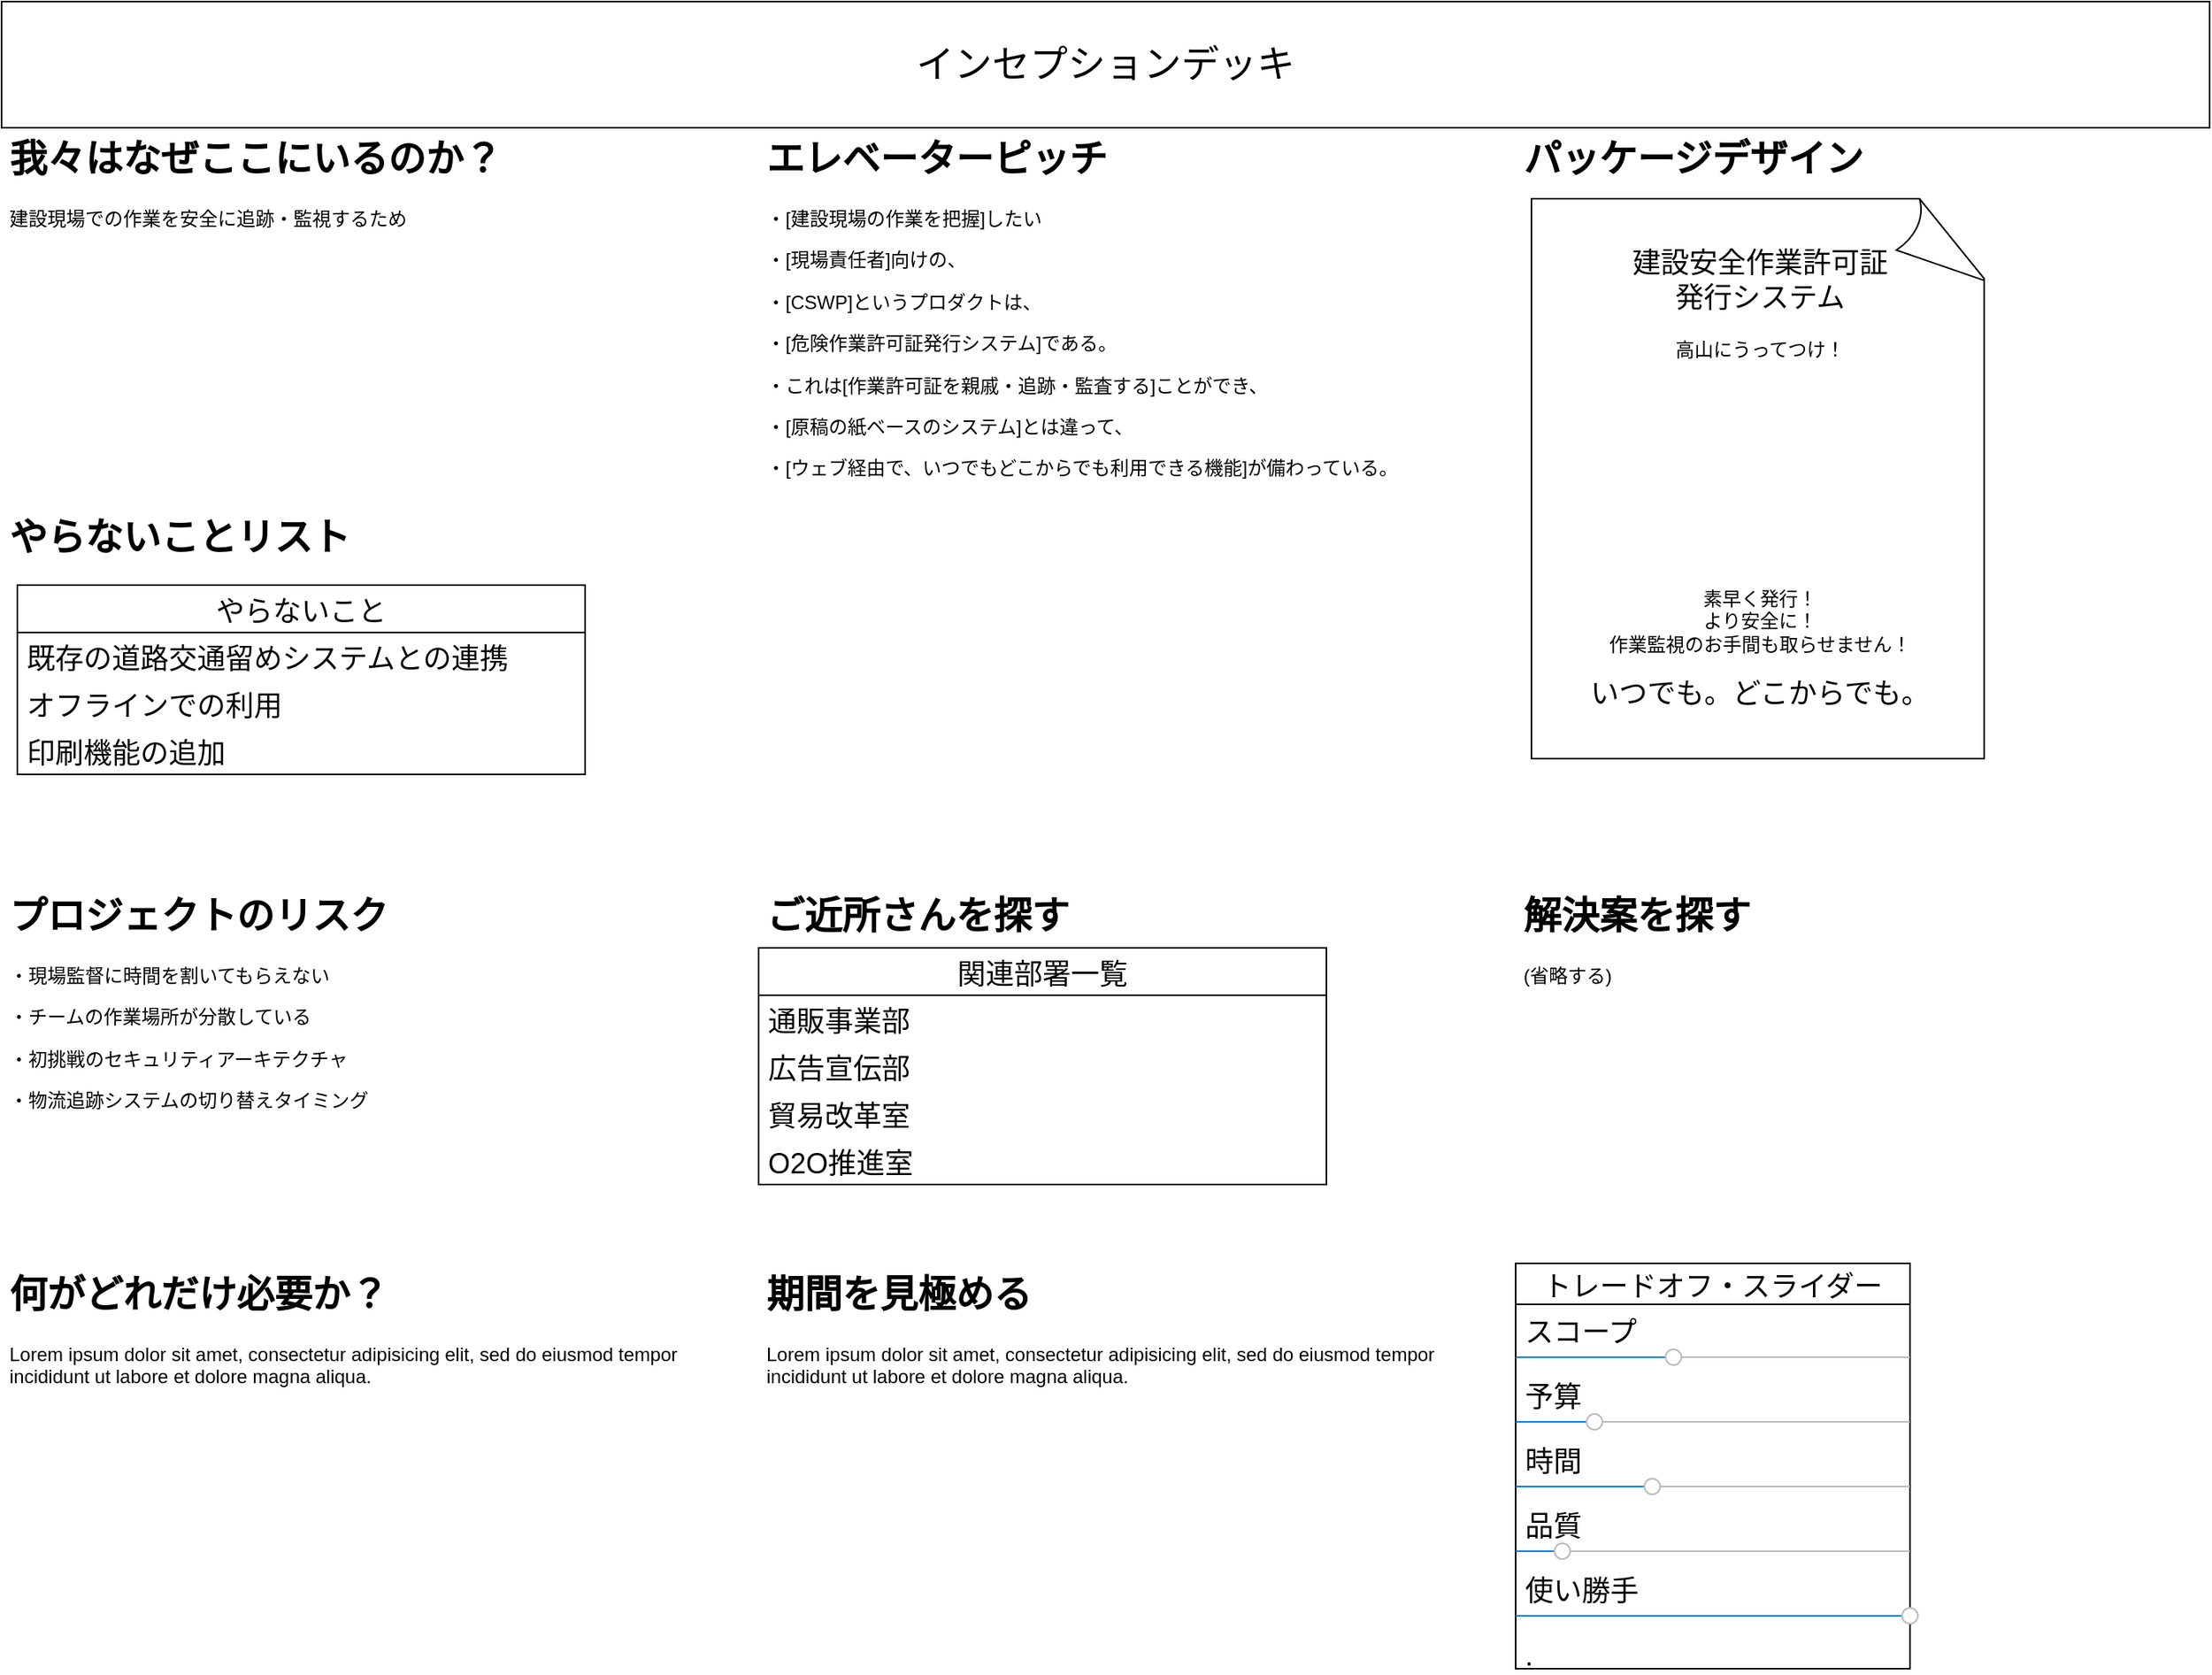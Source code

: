 <mxfile version="20.2.8" type="github">
  <diagram id="0yLo_oqusycYQGxysIEg" name="Page-1">
    <mxGraphModel dx="1977" dy="1035" grid="1" gridSize="10" guides="1" tooltips="1" connect="1" arrows="1" fold="1" page="1" pageScale="1" pageWidth="850" pageHeight="1100" math="0" shadow="0">
      <root>
        <mxCell id="0" />
        <mxCell id="1" parent="0" />
        <mxCell id="leWbqYneiwipQv3hau3y-4" value="&lt;h1&gt;エレベーターピッチ&lt;/h1&gt;&lt;p&gt;・[建設現場の作業を把握]したい&lt;/p&gt;&lt;p&gt;・[現場責任者]向けの、&lt;/p&gt;&lt;p&gt;・[CSWP]というプロダクトは、&lt;/p&gt;&lt;p&gt;・[危険作業許可証発行システム]である。&lt;/p&gt;&lt;p&gt;・これは[作業許可証を親戚・追跡・監査する]ことができ、&lt;/p&gt;&lt;p&gt;・[原稿の紙ベースのシステム]とは違って、&lt;/p&gt;&lt;p&gt;・[ウェブ経由で、いつでもどこからでも利用できる機能]が備わっている。&lt;/p&gt;" style="text;html=1;strokeColor=none;fillColor=none;spacing=5;spacingTop=-20;whiteSpace=wrap;overflow=hidden;rounded=0;" parent="1" vertex="1">
          <mxGeometry x="520" y="80" width="440" height="240" as="geometry" />
        </mxCell>
        <mxCell id="leWbqYneiwipQv3hau3y-6" value="&lt;h1&gt;やらないことリスト&lt;br&gt;&lt;/h1&gt;" style="text;html=1;strokeColor=none;fillColor=none;spacing=5;spacingTop=-20;whiteSpace=wrap;overflow=hidden;rounded=0;" parent="1" vertex="1">
          <mxGeometry x="40" y="320" width="440" height="200" as="geometry" />
        </mxCell>
        <mxCell id="leWbqYneiwipQv3hau3y-7" value="&lt;h1&gt;ご近所さんを探す&lt;/h1&gt;&lt;p&gt;&lt;span style=&quot;color: rgba(0, 0, 0, 0); font-family: monospace; font-size: 0px;&quot;&gt;%3CmxGraphModel%3E%3Croot%3E%3CmxCell%20id%3D%220%22%2F%3E%3CmxCell%20id%3D%221%22%20parent%3D%220%22%2F%3E%3CmxCell%20id%3D%222%22%20value%3D%22%E3%82%84%E3%82%89%E3%81%AA%E3%81%84%E3%81%93%E3%81%A8%22%20style%3D%22swimlane%3BfontStyle%3D0%3BchildLayout%3DstackLayout%3Bhorizontal%3D1%3BstartSize%3D30%3BhorizontalStack%3D0%3BresizeParent%3D1%3BresizeParentMax%3D0%3BresizeLast%3D0%3Bcollapsible%3D1%3BmarginBottom%3D0%3BfontSize%3D18%3B%22%20vertex%3D%221%22%20parent%3D%221%22%3E%3CmxGeometry%20x%3D%2250%22%20y%3D%22370%22%20width%3D%22360%22%20height%3D%22120%22%20as%3D%22geometry%22%2F%3E%3C%2FmxCell%3E%3CmxCell%20id%3D%223%22%20value%3D%22%E6%97%A2%E5%AD%98%E3%81%AE%E9%81%93%E8%B7%AF%E4%BA%A4%E9%80%9A%E7%95%99%E3%82%81%E3%82%B7%E3%82%B9%E3%83%86%E3%83%A0%E3%81%A8%E3%81%AE%E9%80%A3%E6%90%BA%22%20style%3D%22text%3BstrokeColor%3Dnone%3BfillColor%3Dnone%3Balign%3Dleft%3BverticalAlign%3Dmiddle%3BspacingLeft%3D4%3BspacingRight%3D4%3Boverflow%3Dhidden%3Bpoints%3D%5B%5B0%2C0.5%5D%2C%5B1%2C0.5%5D%5D%3BportConstraint%3Deastwest%3Brotatable%3D0%3BfontSize%3D18%3B%22%20vertex%3D%221%22%20parent%3D%222%22%3E%3CmxGeometry%20y%3D%2230%22%20width%3D%22360%22%20height%3D%2230%22%20as%3D%22geometry%22%2F%3E%3C%2FmxCell%3E%3CmxCell%20id%3D%224%22%20value%3D%22%E3%82%AA%E3%83%95%E3%83%A9%E3%82%A4%E3%83%B3%E3%81%A7%E3%81%AE%E5%88%A9%E7%94%A8%22%20style%3D%22text%3BstrokeColor%3Dnone%3BfillColor%3Dnone%3Balign%3Dleft%3BverticalAlign%3Dmiddle%3BspacingLeft%3D4%3BspacingRight%3D4%3Boverflow%3Dhidden%3Bpoints%3D%5B%5B0%2C0.5%5D%2C%5B1%2C0.5%5D%5D%3BportConstraint%3Deastwest%3Brotatable%3D0%3BfontSize%3D18%3B%22%20vertex%3D%221%22%20parent%3D%222%22%3E%3CmxGeometry%20y%3D%2260%22%20width%3D%22360%22%20height%3D%2230%22%20as%3D%22geometry%22%2F%3E%3C%2FmxCell%3E%3CmxCell%20id%3D%225%22%20value%3D%22%E5%8D%B0%E5%88%B7%E6%A9%9F%E8%83%BD%E3%81%AE%E8%BF%BD%E5%8A%A0%22%20style%3D%22text%3BstrokeColor%3Dnone%3BfillColor%3Dnone%3Balign%3Dleft%3BverticalAlign%3Dmiddle%3BspacingLeft%3D4%3BspacingRight%3D4%3Boverflow%3Dhidden%3Bpoints%3D%5B%5B0%2C0.5%5D%2C%5B1%2C0.5%5D%5D%3BportConstraint%3Deastwest%3Brotatable%3D0%3BfontSize%3D18%3B%22%20vertex%3D%221%22%20parent%3D%222%22%3E%3CmxGeometry%20y%3D%2290%22%20width%3D%22360%22%20height%3D%2230%22%20as%3D%22geometry%22%2F%3E%3C%2FmxCell%3E%3C%2Froot%3E%3C%2FmxGraphModel%3E&lt;/span&gt;&lt;br&gt;&lt;/p&gt;&lt;span style=&quot;color: rgba(0, 0, 0, 0); font-family: monospace; font-size: 0px;&quot;&gt;%3CmxGraphModel%3E%3Croot%3E%3CmxCell%20id%3D%220%22%2F%3E%3CmxCell%20id%3D%221%22%20parent%3D%220%22%2F%3E%3CmxCell%20id%3D%222%22%20value%3D%22%E3%82%84%E3%82%89%E3%81%AA%E3%81%84%E3%81%93%E3%81%A8%22%20style%3D%22swimlane%3BfontStyle%3D0%3BchildLayout%3DstackLayout%3Bhorizontal%3D1%3BstartSize%3D30%3BhorizontalStack%3D0%3BresizeParent%3D1%3BresizeParentMax%3D0%3BresizeLast%3D0%3Bcollapsible%3D1%3BmarginBottom%3D0%3BfontSize%3D18%3B%22%20vertex%3D%221%22%20parent%3D%221%22%3E%3CmxGeometry%20x%3D%2250%22%20y%3D%22370%22%20width%3D%22360%22%20height%3D%22120%22%20as%3D%22geometry%22%2F%3E%3C%2FmxCell%3E%3CmxCell%20id%3D%223%22%20value%3D%22%E6%97%A2%E5%AD%98%E3%81%AE%E9%81%93%E8%B7%AF%E4%BA%A4%E9%80%9A%E7%95%99%E3%82%81%E3%82%B7%E3%82%B9%E3%83%86%E3%83%A0%E3%81%A8%E3%81%AE%E9%80%A3%E6%90%BA%22%20style%3D%22text%3BstrokeColor%3Dnone%3BfillColor%3Dnone%3Balign%3Dleft%3BverticalAlign%3Dmiddle%3BspacingLeft%3D4%3BspacingRight%3D4%3Boverflow%3Dhidden%3Bpoints%3D%5B%5B0%2C0.5%5D%2C%5B1%2C0.5%5D%5D%3BportConstraint%3Deastwest%3Brotatable%3D0%3BfontSize%3D18%3B%22%20vertex%3D%221%22%20parent%3D%222%22%3E%3CmxGeometry%20y%3D%2230%22%20width%3D%22360%22%20height%3D%2230%22%20as%3D%22geometry%22%2F%3E%3C%2FmxCell%3E%3CmxCell%20id%3D%224%22%20value%3D%22%E3%82%AA%E3%83%95%E3%83%A9%E3%82%A4%E3%83%B3%E3%81%A7%E3%81%AE%E5%88%A9%E7%94%A8%22%20style%3D%22text%3BstrokeColor%3Dnone%3BfillColor%3Dnone%3Balign%3Dleft%3BverticalAlign%3Dmiddle%3BspacingLeft%3D4%3BspacingRight%3D4%3Boverflow%3Dhidden%3Bpoints%3D%5B%5B0%2C0.5%5D%2C%5B1%2C0.5%5D%5D%3BportConstraint%3Deastwest%3Brotatable%3D0%3BfontSize%3D18%3B%22%20vertex%3D%221%22%20parent%3D%222%22%3E%3CmxGeometry%20y%3D%2260%22%20width%3D%22360%22%20height%3D%2230%22%20as%3D%22geometry%22%2F%3E%3C%2FmxCell%3E%3CmxCell%20id%3D%225%22%20value%3D%22%E5%8D%B0%E5%88%B7%E6%A9%9F%E8%83%BD%E3%81%AE%E8%BF%BD%E5%8A%A0%22%20style%3D%22text%3BstrokeColor%3Dnone%3BfillColor%3Dnone%3Balign%3Dleft%3BverticalAlign%3Dmiddle%3BspacingLeft%3D4%3BspacingRight%3D4%3Boverflow%3Dhidden%3Bpoints%3D%5B%5B0%2C0.5%5D%2C%5B1%2C0.5%5D%5D%3BportConstraint%3Deastwest%3Brotatable%3D0%3BfontSize%3D18%3B%22%20vertex%3D%221%22%20parent%3D%222%22%3E%3CmxGeometry%20y%3D%2290%22%20width%3D%22360%22%20height%3D%2230%22%20as%3D%22geometry%22%2F%3E%3C%2FmxCell%3E%3C%2Froot%3E%3C%2FmxGraphModel%3E&lt;/span&gt;" style="text;html=1;strokeColor=none;fillColor=none;spacing=5;spacingTop=-20;whiteSpace=wrap;overflow=hidden;rounded=0;" parent="1" vertex="1">
          <mxGeometry x="520" y="560" width="440" height="200" as="geometry" />
        </mxCell>
        <mxCell id="leWbqYneiwipQv3hau3y-8" value="&lt;h1&gt;解決案を探す&lt;/h1&gt;&lt;p&gt;(省略する)&lt;/p&gt;" style="text;html=1;strokeColor=none;fillColor=none;spacing=5;spacingTop=-20;whiteSpace=wrap;overflow=hidden;rounded=0;" parent="1" vertex="1">
          <mxGeometry x="1000" y="560" width="440" height="200" as="geometry" />
        </mxCell>
        <mxCell id="leWbqYneiwipQv3hau3y-9" value="&lt;h1&gt;プロジェクトのリスク&lt;/h1&gt;&lt;p&gt;・現場監督に時間を割いてもらえない&lt;/p&gt;&lt;p&gt;・チームの作業場所が分散している&lt;/p&gt;&lt;p&gt;・初挑戦のセキュリティアーキテクチャ&lt;/p&gt;&lt;p&gt;・物流追跡システムの切り替えタイミング&lt;/p&gt;" style="text;html=1;strokeColor=none;fillColor=none;spacing=5;spacingTop=-20;whiteSpace=wrap;overflow=hidden;rounded=0;" parent="1" vertex="1">
          <mxGeometry x="40" y="560" width="440" height="200" as="geometry" />
        </mxCell>
        <mxCell id="leWbqYneiwipQv3hau3y-10" value="&lt;h1&gt;期間を見極める&lt;/h1&gt;&lt;p&gt;Lorem ipsum dolor sit amet, consectetur adipisicing elit, sed do eiusmod tempor incididunt ut labore et dolore magna aliqua.&lt;/p&gt;" style="text;html=1;strokeColor=none;fillColor=none;spacing=5;spacingTop=-20;whiteSpace=wrap;overflow=hidden;rounded=0;" parent="1" vertex="1">
          <mxGeometry x="520" y="800" width="440" height="200" as="geometry" />
        </mxCell>
        <mxCell id="leWbqYneiwipQv3hau3y-12" value="&lt;h1&gt;何がどれだけ必要か？&lt;/h1&gt;&lt;p&gt;Lorem ipsum dolor sit amet, consectetur adipisicing elit, sed do eiusmod tempor incididunt ut labore et dolore magna aliqua.&lt;/p&gt;" style="text;html=1;strokeColor=none;fillColor=none;spacing=5;spacingTop=-20;whiteSpace=wrap;overflow=hidden;rounded=0;" parent="1" vertex="1">
          <mxGeometry x="40" y="800" width="440" height="200" as="geometry" />
        </mxCell>
        <mxCell id="leWbqYneiwipQv3hau3y-14" value="" style="group;direction=west;" parent="1" vertex="1" connectable="0">
          <mxGeometry x="40" y="80" width="440" height="200" as="geometry" />
        </mxCell>
        <mxCell id="leWbqYneiwipQv3hau3y-1" value="&lt;h1&gt;我々はなぜここにいるのか？&lt;/h1&gt;&lt;p&gt;建設現場での作業を安全に追跡・監視するため&lt;/p&gt;" style="text;html=1;strokeColor=none;fillColor=none;spacing=5;spacingTop=-20;whiteSpace=wrap;overflow=hidden;rounded=0;" parent="leWbqYneiwipQv3hau3y-14" vertex="1">
          <mxGeometry width="440" height="189.349" as="geometry" />
        </mxCell>
        <mxCell id="leWbqYneiwipQv3hau3y-13" value="" style="shape=image;verticalLabelPosition=bottom;labelBackgroundColor=default;verticalAlign=top;aspect=fixed;imageAspect=0;image=https://s3-ap-northeast-1.amazonaws.com/production-switch/uploads/article_eyecatch/file/17075/cropped_1603960237-13232-0687-1067.jpeg;" parent="leWbqYneiwipQv3hau3y-14" vertex="1">
          <mxGeometry x="40" y="80" width="228.57" height="120" as="geometry" />
        </mxCell>
        <mxCell id="lgWVWN7HaNwSlFGaL6JE-1" value="&lt;font style=&quot;font-size: 24px;&quot;&gt;インセプションデッキ&lt;/font&gt;" style="rounded=0;whiteSpace=wrap;html=1;" parent="1" vertex="1">
          <mxGeometry x="40" width="1400" height="80" as="geometry" />
        </mxCell>
        <mxCell id="lgWVWN7HaNwSlFGaL6JE-13" value="" style="group" parent="1" vertex="1" connectable="0">
          <mxGeometry x="1000" y="80" width="440" height="410" as="geometry" />
        </mxCell>
        <mxCell id="leWbqYneiwipQv3hau3y-5" value="&lt;h1&gt;パッケージデザイン&lt;/h1&gt;&lt;p&gt;&lt;br&gt;&lt;/p&gt;" style="text;html=1;strokeColor=none;fillColor=none;spacing=5;spacingTop=-20;whiteSpace=wrap;overflow=hidden;rounded=0;" parent="lgWVWN7HaNwSlFGaL6JE-13" vertex="1">
          <mxGeometry width="440" height="410" as="geometry" />
        </mxCell>
        <mxCell id="lgWVWN7HaNwSlFGaL6JE-12" value="" style="group" parent="lgWVWN7HaNwSlFGaL6JE-13" vertex="1" connectable="0">
          <mxGeometry x="10" y="45" width="418.57" height="355" as="geometry" />
        </mxCell>
        <mxCell id="lgWVWN7HaNwSlFGaL6JE-11" value="&lt;font style=&quot;font-size: 18px;&quot;&gt;建設安全作業許可証&lt;br&gt;発行システム&lt;/font&gt;&lt;br&gt;&lt;br&gt;高山にうってつけ！&lt;br&gt;&lt;br&gt;&lt;br&gt;&lt;br&gt;&lt;br&gt;&lt;br&gt;&lt;br&gt;&lt;br&gt;&lt;br&gt;&lt;br&gt;&lt;br&gt;素早く発行！&lt;br&gt;より安全に！&lt;br&gt;作業監視のお手間も取らせません！&lt;br&gt;&lt;br&gt;&lt;font style=&quot;font-size: 18px;&quot;&gt;いつでも。どこからでも。&lt;/font&gt;" style="whiteSpace=wrap;html=1;shape=mxgraph.basic.document;fontSize=12;" parent="lgWVWN7HaNwSlFGaL6JE-12" vertex="1">
          <mxGeometry width="290" height="355" as="geometry" />
        </mxCell>
        <mxCell id="lgWVWN7HaNwSlFGaL6JE-10" value="" style="shape=image;verticalLabelPosition=bottom;labelBackgroundColor=default;verticalAlign=top;aspect=fixed;imageAspect=0;image=https://s3-ap-northeast-1.amazonaws.com/production-switch/uploads/article_eyecatch/file/17075/cropped_1603960237-13232-0687-1067.jpeg;" parent="lgWVWN7HaNwSlFGaL6JE-12" vertex="1">
          <mxGeometry x="36" y="115" width="228.57" height="120" as="geometry" />
        </mxCell>
        <mxCell id="lgWVWN7HaNwSlFGaL6JE-14" value="やらないこと" style="swimlane;fontStyle=0;childLayout=stackLayout;horizontal=1;startSize=30;horizontalStack=0;resizeParent=1;resizeParentMax=0;resizeLast=0;collapsible=1;marginBottom=0;fontSize=18;" parent="1" vertex="1">
          <mxGeometry x="50" y="370" width="360" height="120" as="geometry" />
        </mxCell>
        <mxCell id="lgWVWN7HaNwSlFGaL6JE-15" value="既存の道路交通留めシステムとの連携" style="text;strokeColor=none;fillColor=none;align=left;verticalAlign=middle;spacingLeft=4;spacingRight=4;overflow=hidden;points=[[0,0.5],[1,0.5]];portConstraint=eastwest;rotatable=0;fontSize=18;" parent="lgWVWN7HaNwSlFGaL6JE-14" vertex="1">
          <mxGeometry y="30" width="360" height="30" as="geometry" />
        </mxCell>
        <mxCell id="lgWVWN7HaNwSlFGaL6JE-16" value="オフラインでの利用" style="text;strokeColor=none;fillColor=none;align=left;verticalAlign=middle;spacingLeft=4;spacingRight=4;overflow=hidden;points=[[0,0.5],[1,0.5]];portConstraint=eastwest;rotatable=0;fontSize=18;" parent="lgWVWN7HaNwSlFGaL6JE-14" vertex="1">
          <mxGeometry y="60" width="360" height="30" as="geometry" />
        </mxCell>
        <mxCell id="jPFxV-o6CuYVyW_ULAPX-1" value="印刷機能の追加" style="text;strokeColor=none;fillColor=none;align=left;verticalAlign=middle;spacingLeft=4;spacingRight=4;overflow=hidden;points=[[0,0.5],[1,0.5]];portConstraint=eastwest;rotatable=0;fontSize=18;" vertex="1" parent="lgWVWN7HaNwSlFGaL6JE-14">
          <mxGeometry y="90" width="360" height="30" as="geometry" />
        </mxCell>
        <mxCell id="lgWVWN7HaNwSlFGaL6JE-75" value="トレードオフ・スライダー" style="swimlane;fontStyle=0;childLayout=stackLayout;horizontal=1;startSize=26;fillColor=none;horizontalStack=0;resizeParent=1;resizeParentMax=0;resizeLast=0;collapsible=1;marginBottom=0;fontSize=18;" parent="1" vertex="1">
          <mxGeometry x="1000" y="800" width="250" height="257" as="geometry" />
        </mxCell>
        <mxCell id="lgWVWN7HaNwSlFGaL6JE-76" value="スコープ" style="text;strokeColor=none;fillColor=none;align=left;verticalAlign=top;spacingLeft=4;spacingRight=4;overflow=hidden;rotatable=0;points=[[0,0.5],[1,0.5]];portConstraint=eastwest;fontSize=18;" parent="lgWVWN7HaNwSlFGaL6JE-75" vertex="1">
          <mxGeometry y="26" width="250" height="26" as="geometry" />
        </mxCell>
        <mxCell id="lgWVWN7HaNwSlFGaL6JE-80" value="" style="html=1;verticalLabelPosition=bottom;labelBackgroundColor=#ffffff;verticalAlign=top;shadow=0;dashed=0;strokeWidth=1;shape=mxgraph.ios7ui.slider;barPos=40.03;strokeColor=#0080f0;strokeColor2=#a0a0a0;fontSize=18;" parent="lgWVWN7HaNwSlFGaL6JE-75" vertex="1">
          <mxGeometry y="52" width="250" height="15" as="geometry" />
        </mxCell>
        <mxCell id="lgWVWN7HaNwSlFGaL6JE-77" value="予算" style="text;strokeColor=none;fillColor=none;align=left;verticalAlign=top;spacingLeft=4;spacingRight=4;overflow=hidden;rotatable=0;points=[[0,0.5],[1,0.5]];portConstraint=eastwest;fontSize=18;" parent="lgWVWN7HaNwSlFGaL6JE-75" vertex="1">
          <mxGeometry y="67" width="250" height="26" as="geometry" />
        </mxCell>
        <mxCell id="lgWVWN7HaNwSlFGaL6JE-82" value="" style="html=1;verticalLabelPosition=bottom;labelBackgroundColor=#ffffff;verticalAlign=top;shadow=0;dashed=0;strokeWidth=1;shape=mxgraph.ios7ui.slider;barPos=20;strokeColor=#0080f0;strokeColor2=#a0a0a0;fontSize=18;" parent="lgWVWN7HaNwSlFGaL6JE-75" vertex="1">
          <mxGeometry y="93" width="250" height="15" as="geometry" />
        </mxCell>
        <mxCell id="lgWVWN7HaNwSlFGaL6JE-78" value="時間" style="text;strokeColor=none;fillColor=none;align=left;verticalAlign=top;spacingLeft=4;spacingRight=4;overflow=hidden;rotatable=0;points=[[0,0.5],[1,0.5]];portConstraint=eastwest;fontSize=18;" parent="lgWVWN7HaNwSlFGaL6JE-75" vertex="1">
          <mxGeometry y="108" width="250" height="26" as="geometry" />
        </mxCell>
        <mxCell id="lgWVWN7HaNwSlFGaL6JE-87" value="" style="html=1;verticalLabelPosition=bottom;labelBackgroundColor=#ffffff;verticalAlign=top;shadow=0;dashed=0;strokeWidth=1;shape=mxgraph.ios7ui.slider;barPos=34.65;strokeColor=#0080f0;strokeColor2=#a0a0a0;fontSize=18;" parent="lgWVWN7HaNwSlFGaL6JE-75" vertex="1">
          <mxGeometry y="134" width="250" height="15" as="geometry" />
        </mxCell>
        <mxCell id="lgWVWN7HaNwSlFGaL6JE-81" value="品質&#xa;" style="text;strokeColor=none;fillColor=none;align=left;verticalAlign=top;spacingLeft=4;spacingRight=4;overflow=hidden;rotatable=0;points=[[0,0.5],[1,0.5]];portConstraint=eastwest;fontSize=18;" parent="lgWVWN7HaNwSlFGaL6JE-75" vertex="1">
          <mxGeometry y="149" width="250" height="26" as="geometry" />
        </mxCell>
        <mxCell id="lgWVWN7HaNwSlFGaL6JE-88" value="" style="html=1;verticalLabelPosition=bottom;labelBackgroundColor=#ffffff;verticalAlign=top;shadow=0;dashed=0;strokeWidth=1;shape=mxgraph.ios7ui.slider;barPos=11.84;strokeColor=#0080f0;strokeColor2=#a0a0a0;fontSize=18;" parent="lgWVWN7HaNwSlFGaL6JE-75" vertex="1">
          <mxGeometry y="175" width="250" height="15" as="geometry" />
        </mxCell>
        <mxCell id="lgWVWN7HaNwSlFGaL6JE-83" value="使い勝手&#xa;" style="text;strokeColor=none;fillColor=none;align=left;verticalAlign=top;spacingLeft=4;spacingRight=4;overflow=hidden;rotatable=0;points=[[0,0.5],[1,0.5]];portConstraint=eastwest;fontSize=18;" parent="lgWVWN7HaNwSlFGaL6JE-75" vertex="1">
          <mxGeometry y="190" width="250" height="26" as="geometry" />
        </mxCell>
        <mxCell id="lgWVWN7HaNwSlFGaL6JE-61" value="" style="html=1;verticalLabelPosition=bottom;labelBackgroundColor=#ffffff;verticalAlign=top;shadow=0;dashed=0;strokeWidth=1;shape=mxgraph.ios7ui.slider;barPos=100;strokeColor=#0080f0;strokeColor2=#a0a0a0;fontSize=18;" parent="lgWVWN7HaNwSlFGaL6JE-75" vertex="1">
          <mxGeometry y="216" width="250" height="15" as="geometry" />
        </mxCell>
        <mxCell id="lgWVWN7HaNwSlFGaL6JE-84" value="." style="text;strokeColor=none;fillColor=none;align=left;verticalAlign=top;spacingLeft=4;spacingRight=4;overflow=hidden;rotatable=0;points=[[0,0.5],[1,0.5]];portConstraint=eastwest;fontSize=18;" parent="lgWVWN7HaNwSlFGaL6JE-75" vertex="1">
          <mxGeometry y="231" width="250" height="26" as="geometry" />
        </mxCell>
        <mxCell id="jPFxV-o6CuYVyW_ULAPX-2" value="関連部署一覧" style="swimlane;fontStyle=0;childLayout=stackLayout;horizontal=1;startSize=30;horizontalStack=0;resizeParent=1;resizeParentMax=0;resizeLast=0;collapsible=1;marginBottom=0;fontSize=18;" vertex="1" parent="1">
          <mxGeometry x="520" y="600" width="360" height="150" as="geometry" />
        </mxCell>
        <mxCell id="jPFxV-o6CuYVyW_ULAPX-3" value="通販事業部" style="text;strokeColor=none;fillColor=none;align=left;verticalAlign=middle;spacingLeft=4;spacingRight=4;overflow=hidden;points=[[0,0.5],[1,0.5]];portConstraint=eastwest;rotatable=0;fontSize=18;" vertex="1" parent="jPFxV-o6CuYVyW_ULAPX-2">
          <mxGeometry y="30" width="360" height="30" as="geometry" />
        </mxCell>
        <mxCell id="jPFxV-o6CuYVyW_ULAPX-4" value="広告宣伝部" style="text;strokeColor=none;fillColor=none;align=left;verticalAlign=middle;spacingLeft=4;spacingRight=4;overflow=hidden;points=[[0,0.5],[1,0.5]];portConstraint=eastwest;rotatable=0;fontSize=18;" vertex="1" parent="jPFxV-o6CuYVyW_ULAPX-2">
          <mxGeometry y="60" width="360" height="30" as="geometry" />
        </mxCell>
        <mxCell id="jPFxV-o6CuYVyW_ULAPX-5" value="貿易改革室" style="text;strokeColor=none;fillColor=none;align=left;verticalAlign=middle;spacingLeft=4;spacingRight=4;overflow=hidden;points=[[0,0.5],[1,0.5]];portConstraint=eastwest;rotatable=0;fontSize=18;" vertex="1" parent="jPFxV-o6CuYVyW_ULAPX-2">
          <mxGeometry y="90" width="360" height="30" as="geometry" />
        </mxCell>
        <mxCell id="jPFxV-o6CuYVyW_ULAPX-6" value="O2O推進室" style="text;strokeColor=none;fillColor=none;align=left;verticalAlign=middle;spacingLeft=4;spacingRight=4;overflow=hidden;points=[[0,0.5],[1,0.5]];portConstraint=eastwest;rotatable=0;fontSize=18;" vertex="1" parent="jPFxV-o6CuYVyW_ULAPX-2">
          <mxGeometry y="120" width="360" height="30" as="geometry" />
        </mxCell>
      </root>
    </mxGraphModel>
  </diagram>
</mxfile>
